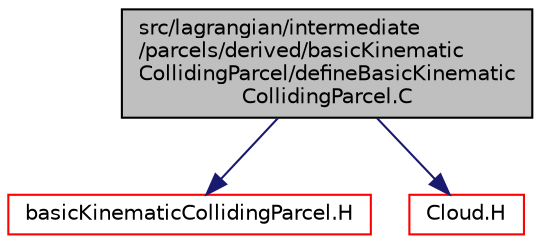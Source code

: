 digraph "src/lagrangian/intermediate/parcels/derived/basicKinematicCollidingParcel/defineBasicKinematicCollidingParcel.C"
{
  bgcolor="transparent";
  edge [fontname="Helvetica",fontsize="10",labelfontname="Helvetica",labelfontsize="10"];
  node [fontname="Helvetica",fontsize="10",shape=record];
  Node0 [label="src/lagrangian/intermediate\l/parcels/derived/basicKinematic\lCollidingParcel/defineBasicKinematic\lCollidingParcel.C",height=0.2,width=0.4,color="black", fillcolor="grey75", style="filled", fontcolor="black"];
  Node0 -> Node1 [color="midnightblue",fontsize="10",style="solid",fontname="Helvetica"];
  Node1 [label="basicKinematicCollidingParcel.H",height=0.2,width=0.4,color="red",URL="$a05948.html"];
  Node0 -> Node59 [color="midnightblue",fontsize="10",style="solid",fontname="Helvetica"];
  Node59 [label="Cloud.H",height=0.2,width=0.4,color="red",URL="$a05525.html"];
}
